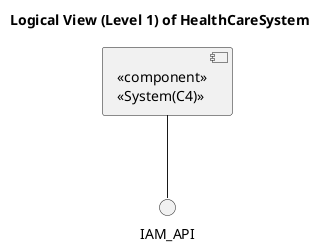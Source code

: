 @startuml

title "Logical View (Level 1) of HealthCareSystem"


  IAM_API -up- [<<component>>\n<<System(C4)>>]

@enduml